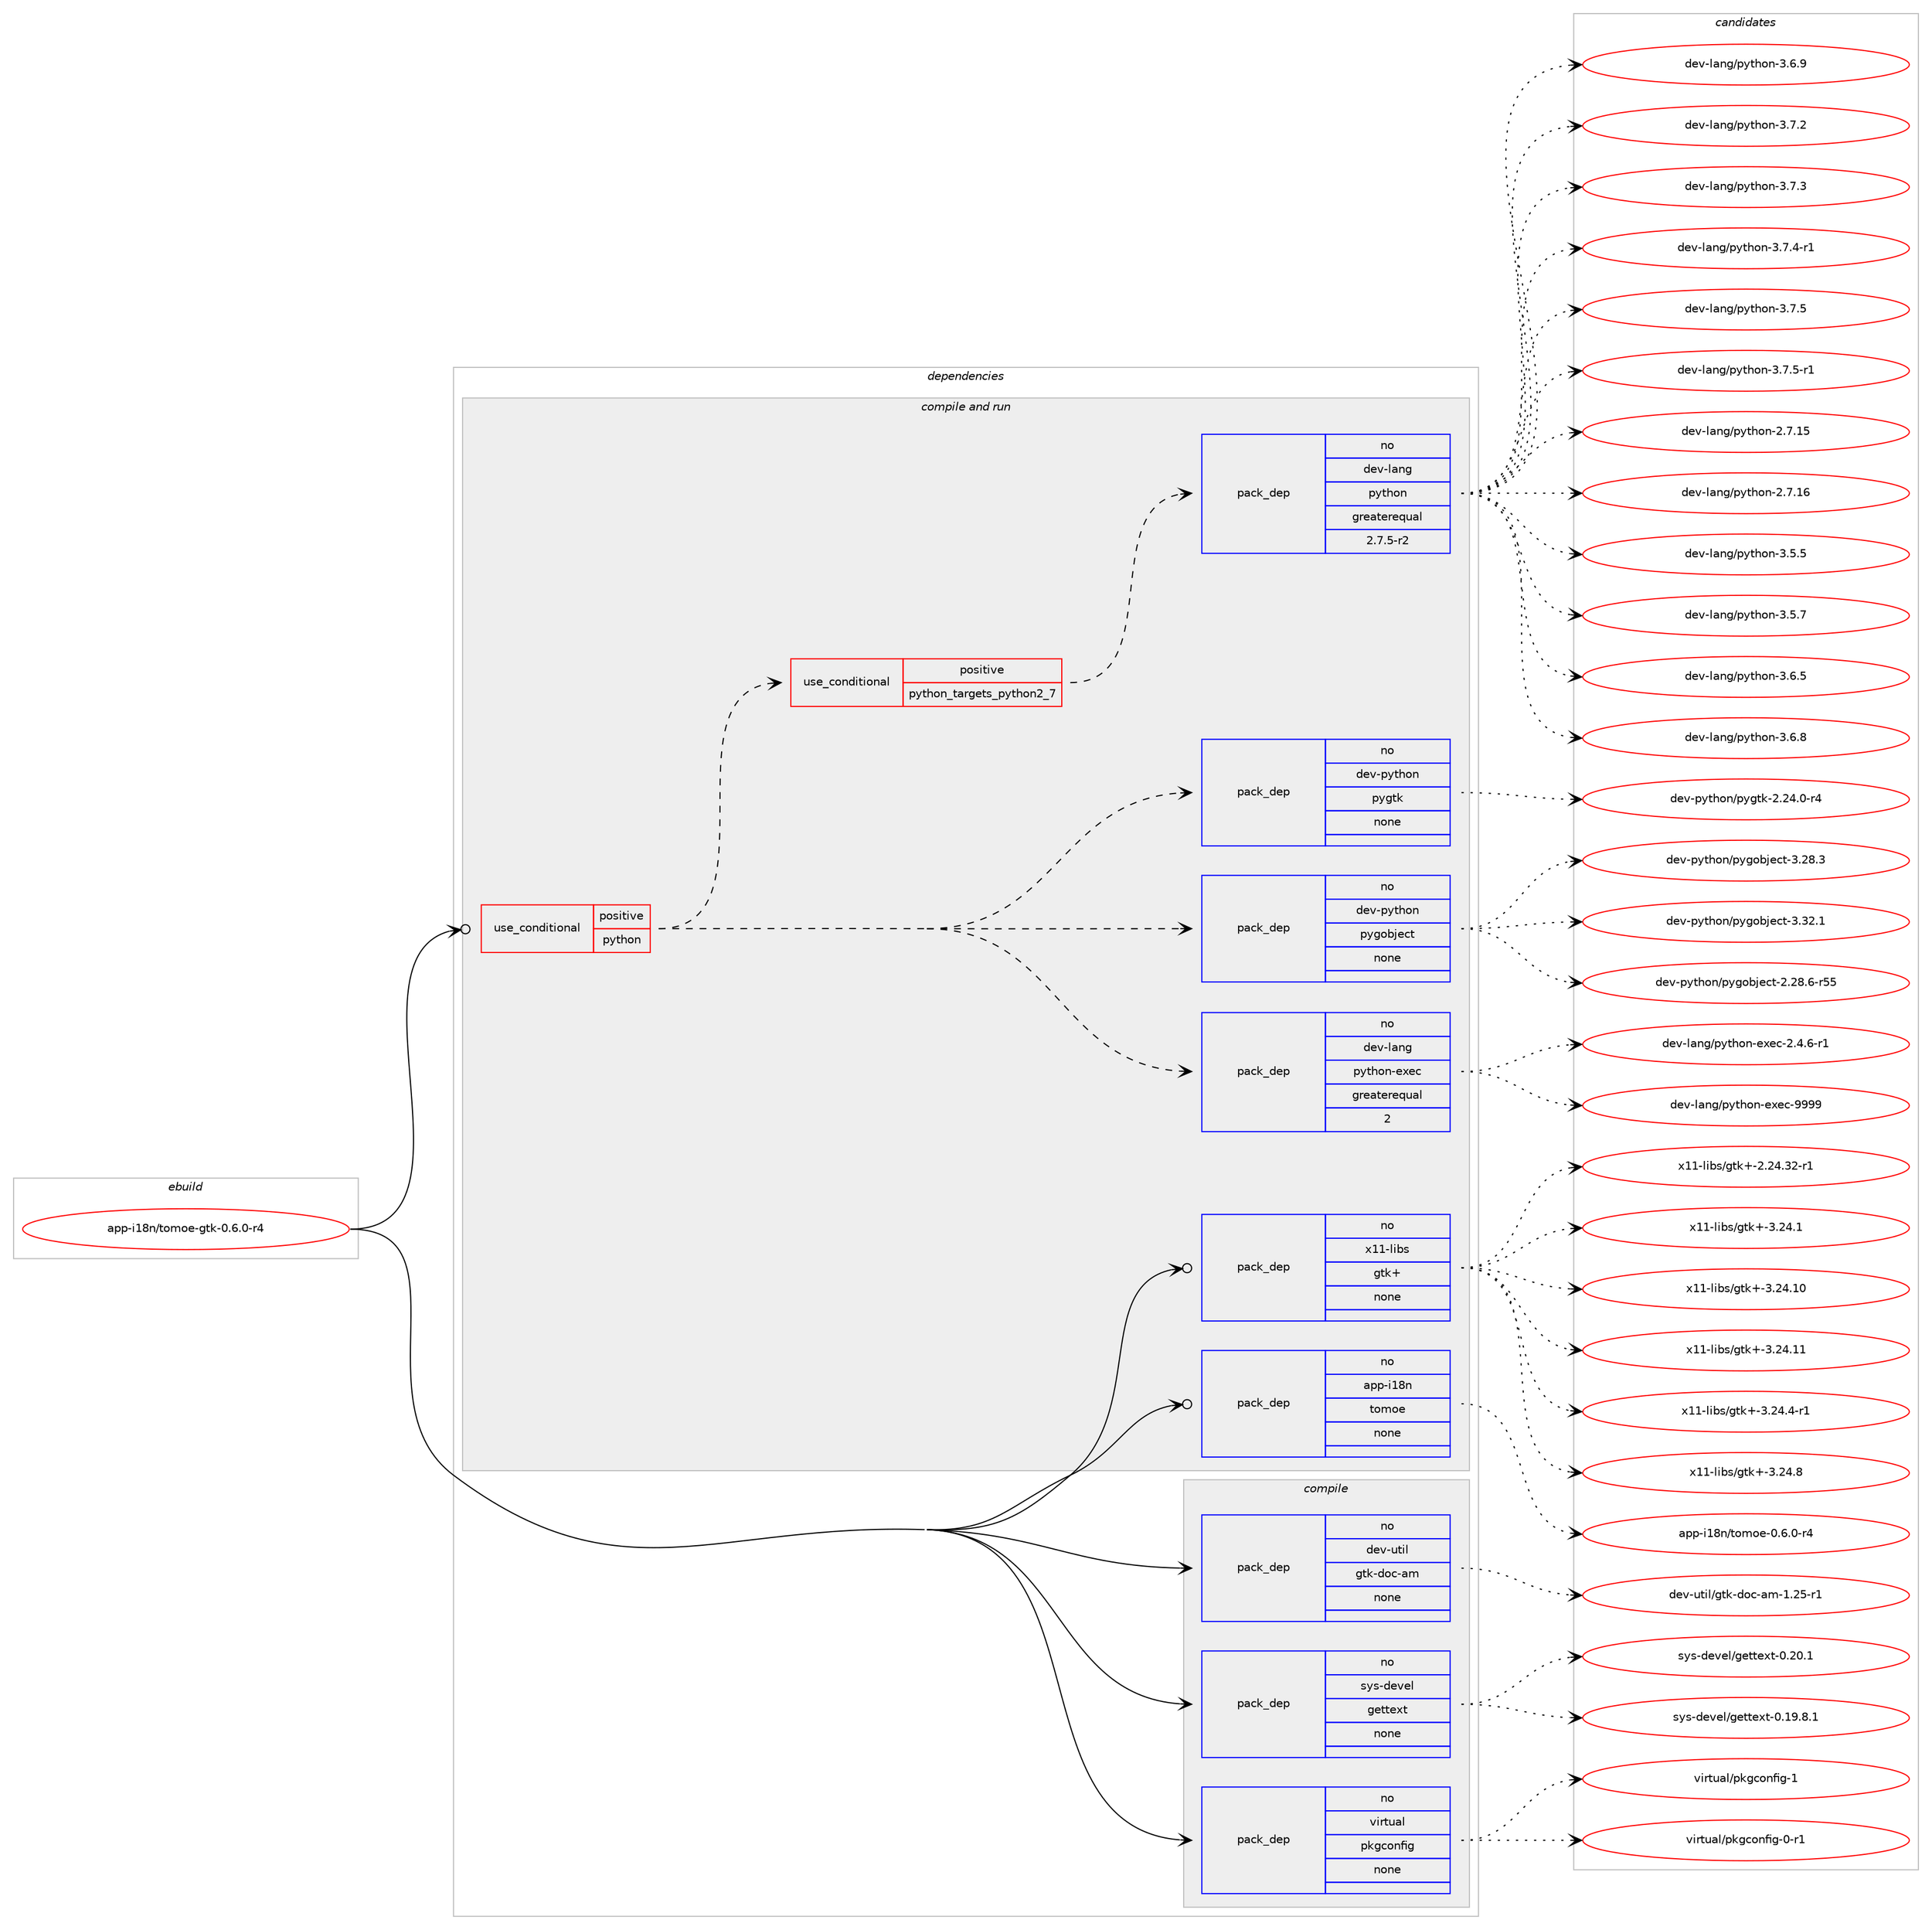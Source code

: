 digraph prolog {

# *************
# Graph options
# *************

newrank=true;
concentrate=true;
compound=true;
graph [rankdir=LR,fontname=Helvetica,fontsize=10,ranksep=1.5];#, ranksep=2.5, nodesep=0.2];
edge  [arrowhead=vee];
node  [fontname=Helvetica,fontsize=10];

# **********
# The ebuild
# **********

subgraph cluster_leftcol {
color=gray;
rank=same;
label=<<i>ebuild</i>>;
id [label="app-i18n/tomoe-gtk-0.6.0-r4", color=red, width=4, href="../app-i18n/tomoe-gtk-0.6.0-r4.svg"];
}

# ****************
# The dependencies
# ****************

subgraph cluster_midcol {
color=gray;
label=<<i>dependencies</i>>;
subgraph cluster_compile {
fillcolor="#eeeeee";
style=filled;
label=<<i>compile</i>>;
subgraph pack368410 {
dependency495822 [label=<<TABLE BORDER="0" CELLBORDER="1" CELLSPACING="0" CELLPADDING="4" WIDTH="220"><TR><TD ROWSPAN="6" CELLPADDING="30">pack_dep</TD></TR><TR><TD WIDTH="110">no</TD></TR><TR><TD>dev-util</TD></TR><TR><TD>gtk-doc-am</TD></TR><TR><TD>none</TD></TR><TR><TD></TD></TR></TABLE>>, shape=none, color=blue];
}
id:e -> dependency495822:w [weight=20,style="solid",arrowhead="vee"];
subgraph pack368411 {
dependency495823 [label=<<TABLE BORDER="0" CELLBORDER="1" CELLSPACING="0" CELLPADDING="4" WIDTH="220"><TR><TD ROWSPAN="6" CELLPADDING="30">pack_dep</TD></TR><TR><TD WIDTH="110">no</TD></TR><TR><TD>sys-devel</TD></TR><TR><TD>gettext</TD></TR><TR><TD>none</TD></TR><TR><TD></TD></TR></TABLE>>, shape=none, color=blue];
}
id:e -> dependency495823:w [weight=20,style="solid",arrowhead="vee"];
subgraph pack368412 {
dependency495824 [label=<<TABLE BORDER="0" CELLBORDER="1" CELLSPACING="0" CELLPADDING="4" WIDTH="220"><TR><TD ROWSPAN="6" CELLPADDING="30">pack_dep</TD></TR><TR><TD WIDTH="110">no</TD></TR><TR><TD>virtual</TD></TR><TR><TD>pkgconfig</TD></TR><TR><TD>none</TD></TR><TR><TD></TD></TR></TABLE>>, shape=none, color=blue];
}
id:e -> dependency495824:w [weight=20,style="solid",arrowhead="vee"];
}
subgraph cluster_compileandrun {
fillcolor="#eeeeee";
style=filled;
label=<<i>compile and run</i>>;
subgraph cond118462 {
dependency495825 [label=<<TABLE BORDER="0" CELLBORDER="1" CELLSPACING="0" CELLPADDING="4"><TR><TD ROWSPAN="3" CELLPADDING="10">use_conditional</TD></TR><TR><TD>positive</TD></TR><TR><TD>python</TD></TR></TABLE>>, shape=none, color=red];
subgraph cond118463 {
dependency495826 [label=<<TABLE BORDER="0" CELLBORDER="1" CELLSPACING="0" CELLPADDING="4"><TR><TD ROWSPAN="3" CELLPADDING="10">use_conditional</TD></TR><TR><TD>positive</TD></TR><TR><TD>python_targets_python2_7</TD></TR></TABLE>>, shape=none, color=red];
subgraph pack368413 {
dependency495827 [label=<<TABLE BORDER="0" CELLBORDER="1" CELLSPACING="0" CELLPADDING="4" WIDTH="220"><TR><TD ROWSPAN="6" CELLPADDING="30">pack_dep</TD></TR><TR><TD WIDTH="110">no</TD></TR><TR><TD>dev-lang</TD></TR><TR><TD>python</TD></TR><TR><TD>greaterequal</TD></TR><TR><TD>2.7.5-r2</TD></TR></TABLE>>, shape=none, color=blue];
}
dependency495826:e -> dependency495827:w [weight=20,style="dashed",arrowhead="vee"];
}
dependency495825:e -> dependency495826:w [weight=20,style="dashed",arrowhead="vee"];
subgraph pack368414 {
dependency495828 [label=<<TABLE BORDER="0" CELLBORDER="1" CELLSPACING="0" CELLPADDING="4" WIDTH="220"><TR><TD ROWSPAN="6" CELLPADDING="30">pack_dep</TD></TR><TR><TD WIDTH="110">no</TD></TR><TR><TD>dev-lang</TD></TR><TR><TD>python-exec</TD></TR><TR><TD>greaterequal</TD></TR><TR><TD>2</TD></TR></TABLE>>, shape=none, color=blue];
}
dependency495825:e -> dependency495828:w [weight=20,style="dashed",arrowhead="vee"];
subgraph pack368415 {
dependency495829 [label=<<TABLE BORDER="0" CELLBORDER="1" CELLSPACING="0" CELLPADDING="4" WIDTH="220"><TR><TD ROWSPAN="6" CELLPADDING="30">pack_dep</TD></TR><TR><TD WIDTH="110">no</TD></TR><TR><TD>dev-python</TD></TR><TR><TD>pygobject</TD></TR><TR><TD>none</TD></TR><TR><TD></TD></TR></TABLE>>, shape=none, color=blue];
}
dependency495825:e -> dependency495829:w [weight=20,style="dashed",arrowhead="vee"];
subgraph pack368416 {
dependency495830 [label=<<TABLE BORDER="0" CELLBORDER="1" CELLSPACING="0" CELLPADDING="4" WIDTH="220"><TR><TD ROWSPAN="6" CELLPADDING="30">pack_dep</TD></TR><TR><TD WIDTH="110">no</TD></TR><TR><TD>dev-python</TD></TR><TR><TD>pygtk</TD></TR><TR><TD>none</TD></TR><TR><TD></TD></TR></TABLE>>, shape=none, color=blue];
}
dependency495825:e -> dependency495830:w [weight=20,style="dashed",arrowhead="vee"];
}
id:e -> dependency495825:w [weight=20,style="solid",arrowhead="odotvee"];
subgraph pack368417 {
dependency495831 [label=<<TABLE BORDER="0" CELLBORDER="1" CELLSPACING="0" CELLPADDING="4" WIDTH="220"><TR><TD ROWSPAN="6" CELLPADDING="30">pack_dep</TD></TR><TR><TD WIDTH="110">no</TD></TR><TR><TD>app-i18n</TD></TR><TR><TD>tomoe</TD></TR><TR><TD>none</TD></TR><TR><TD></TD></TR></TABLE>>, shape=none, color=blue];
}
id:e -> dependency495831:w [weight=20,style="solid",arrowhead="odotvee"];
subgraph pack368418 {
dependency495832 [label=<<TABLE BORDER="0" CELLBORDER="1" CELLSPACING="0" CELLPADDING="4" WIDTH="220"><TR><TD ROWSPAN="6" CELLPADDING="30">pack_dep</TD></TR><TR><TD WIDTH="110">no</TD></TR><TR><TD>x11-libs</TD></TR><TR><TD>gtk+</TD></TR><TR><TD>none</TD></TR><TR><TD></TD></TR></TABLE>>, shape=none, color=blue];
}
id:e -> dependency495832:w [weight=20,style="solid",arrowhead="odotvee"];
}
subgraph cluster_run {
fillcolor="#eeeeee";
style=filled;
label=<<i>run</i>>;
}
}

# **************
# The candidates
# **************

subgraph cluster_choices {
rank=same;
color=gray;
label=<<i>candidates</i>>;

subgraph choice368410 {
color=black;
nodesep=1;
choice10010111845117116105108471031161074510011199459710945494650534511449 [label="dev-util/gtk-doc-am-1.25-r1", color=red, width=4,href="../dev-util/gtk-doc-am-1.25-r1.svg"];
dependency495822:e -> choice10010111845117116105108471031161074510011199459710945494650534511449:w [style=dotted,weight="100"];
}
subgraph choice368411 {
color=black;
nodesep=1;
choice1151211154510010111810110847103101116116101120116454846495746564649 [label="sys-devel/gettext-0.19.8.1", color=red, width=4,href="../sys-devel/gettext-0.19.8.1.svg"];
choice115121115451001011181011084710310111611610112011645484650484649 [label="sys-devel/gettext-0.20.1", color=red, width=4,href="../sys-devel/gettext-0.20.1.svg"];
dependency495823:e -> choice1151211154510010111810110847103101116116101120116454846495746564649:w [style=dotted,weight="100"];
dependency495823:e -> choice115121115451001011181011084710310111611610112011645484650484649:w [style=dotted,weight="100"];
}
subgraph choice368412 {
color=black;
nodesep=1;
choice11810511411611797108471121071039911111010210510345484511449 [label="virtual/pkgconfig-0-r1", color=red, width=4,href="../virtual/pkgconfig-0-r1.svg"];
choice1181051141161179710847112107103991111101021051034549 [label="virtual/pkgconfig-1", color=red, width=4,href="../virtual/pkgconfig-1.svg"];
dependency495824:e -> choice11810511411611797108471121071039911111010210510345484511449:w [style=dotted,weight="100"];
dependency495824:e -> choice1181051141161179710847112107103991111101021051034549:w [style=dotted,weight="100"];
}
subgraph choice368413 {
color=black;
nodesep=1;
choice10010111845108971101034711212111610411111045504655464953 [label="dev-lang/python-2.7.15", color=red, width=4,href="../dev-lang/python-2.7.15.svg"];
choice10010111845108971101034711212111610411111045504655464954 [label="dev-lang/python-2.7.16", color=red, width=4,href="../dev-lang/python-2.7.16.svg"];
choice100101118451089711010347112121116104111110455146534653 [label="dev-lang/python-3.5.5", color=red, width=4,href="../dev-lang/python-3.5.5.svg"];
choice100101118451089711010347112121116104111110455146534655 [label="dev-lang/python-3.5.7", color=red, width=4,href="../dev-lang/python-3.5.7.svg"];
choice100101118451089711010347112121116104111110455146544653 [label="dev-lang/python-3.6.5", color=red, width=4,href="../dev-lang/python-3.6.5.svg"];
choice100101118451089711010347112121116104111110455146544656 [label="dev-lang/python-3.6.8", color=red, width=4,href="../dev-lang/python-3.6.8.svg"];
choice100101118451089711010347112121116104111110455146544657 [label="dev-lang/python-3.6.9", color=red, width=4,href="../dev-lang/python-3.6.9.svg"];
choice100101118451089711010347112121116104111110455146554650 [label="dev-lang/python-3.7.2", color=red, width=4,href="../dev-lang/python-3.7.2.svg"];
choice100101118451089711010347112121116104111110455146554651 [label="dev-lang/python-3.7.3", color=red, width=4,href="../dev-lang/python-3.7.3.svg"];
choice1001011184510897110103471121211161041111104551465546524511449 [label="dev-lang/python-3.7.4-r1", color=red, width=4,href="../dev-lang/python-3.7.4-r1.svg"];
choice100101118451089711010347112121116104111110455146554653 [label="dev-lang/python-3.7.5", color=red, width=4,href="../dev-lang/python-3.7.5.svg"];
choice1001011184510897110103471121211161041111104551465546534511449 [label="dev-lang/python-3.7.5-r1", color=red, width=4,href="../dev-lang/python-3.7.5-r1.svg"];
dependency495827:e -> choice10010111845108971101034711212111610411111045504655464953:w [style=dotted,weight="100"];
dependency495827:e -> choice10010111845108971101034711212111610411111045504655464954:w [style=dotted,weight="100"];
dependency495827:e -> choice100101118451089711010347112121116104111110455146534653:w [style=dotted,weight="100"];
dependency495827:e -> choice100101118451089711010347112121116104111110455146534655:w [style=dotted,weight="100"];
dependency495827:e -> choice100101118451089711010347112121116104111110455146544653:w [style=dotted,weight="100"];
dependency495827:e -> choice100101118451089711010347112121116104111110455146544656:w [style=dotted,weight="100"];
dependency495827:e -> choice100101118451089711010347112121116104111110455146544657:w [style=dotted,weight="100"];
dependency495827:e -> choice100101118451089711010347112121116104111110455146554650:w [style=dotted,weight="100"];
dependency495827:e -> choice100101118451089711010347112121116104111110455146554651:w [style=dotted,weight="100"];
dependency495827:e -> choice1001011184510897110103471121211161041111104551465546524511449:w [style=dotted,weight="100"];
dependency495827:e -> choice100101118451089711010347112121116104111110455146554653:w [style=dotted,weight="100"];
dependency495827:e -> choice1001011184510897110103471121211161041111104551465546534511449:w [style=dotted,weight="100"];
}
subgraph choice368414 {
color=black;
nodesep=1;
choice10010111845108971101034711212111610411111045101120101994550465246544511449 [label="dev-lang/python-exec-2.4.6-r1", color=red, width=4,href="../dev-lang/python-exec-2.4.6-r1.svg"];
choice10010111845108971101034711212111610411111045101120101994557575757 [label="dev-lang/python-exec-9999", color=red, width=4,href="../dev-lang/python-exec-9999.svg"];
dependency495828:e -> choice10010111845108971101034711212111610411111045101120101994550465246544511449:w [style=dotted,weight="100"];
dependency495828:e -> choice10010111845108971101034711212111610411111045101120101994557575757:w [style=dotted,weight="100"];
}
subgraph choice368415 {
color=black;
nodesep=1;
choice1001011184511212111610411111047112121103111981061019911645504650564654451145353 [label="dev-python/pygobject-2.28.6-r55", color=red, width=4,href="../dev-python/pygobject-2.28.6-r55.svg"];
choice1001011184511212111610411111047112121103111981061019911645514650564651 [label="dev-python/pygobject-3.28.3", color=red, width=4,href="../dev-python/pygobject-3.28.3.svg"];
choice1001011184511212111610411111047112121103111981061019911645514651504649 [label="dev-python/pygobject-3.32.1", color=red, width=4,href="../dev-python/pygobject-3.32.1.svg"];
dependency495829:e -> choice1001011184511212111610411111047112121103111981061019911645504650564654451145353:w [style=dotted,weight="100"];
dependency495829:e -> choice1001011184511212111610411111047112121103111981061019911645514650564651:w [style=dotted,weight="100"];
dependency495829:e -> choice1001011184511212111610411111047112121103111981061019911645514651504649:w [style=dotted,weight="100"];
}
subgraph choice368416 {
color=black;
nodesep=1;
choice1001011184511212111610411111047112121103116107455046505246484511452 [label="dev-python/pygtk-2.24.0-r4", color=red, width=4,href="../dev-python/pygtk-2.24.0-r4.svg"];
dependency495830:e -> choice1001011184511212111610411111047112121103116107455046505246484511452:w [style=dotted,weight="100"];
}
subgraph choice368417 {
color=black;
nodesep=1;
choice97112112451054956110471161111091111014548465446484511452 [label="app-i18n/tomoe-0.6.0-r4", color=red, width=4,href="../app-i18n/tomoe-0.6.0-r4.svg"];
dependency495831:e -> choice97112112451054956110471161111091111014548465446484511452:w [style=dotted,weight="100"];
}
subgraph choice368418 {
color=black;
nodesep=1;
choice12049494510810598115471031161074345504650524651504511449 [label="x11-libs/gtk+-2.24.32-r1", color=red, width=4,href="../x11-libs/gtk+-2.24.32-r1.svg"];
choice12049494510810598115471031161074345514650524649 [label="x11-libs/gtk+-3.24.1", color=red, width=4,href="../x11-libs/gtk+-3.24.1.svg"];
choice1204949451081059811547103116107434551465052464948 [label="x11-libs/gtk+-3.24.10", color=red, width=4,href="../x11-libs/gtk+-3.24.10.svg"];
choice1204949451081059811547103116107434551465052464949 [label="x11-libs/gtk+-3.24.11", color=red, width=4,href="../x11-libs/gtk+-3.24.11.svg"];
choice120494945108105981154710311610743455146505246524511449 [label="x11-libs/gtk+-3.24.4-r1", color=red, width=4,href="../x11-libs/gtk+-3.24.4-r1.svg"];
choice12049494510810598115471031161074345514650524656 [label="x11-libs/gtk+-3.24.8", color=red, width=4,href="../x11-libs/gtk+-3.24.8.svg"];
dependency495832:e -> choice12049494510810598115471031161074345504650524651504511449:w [style=dotted,weight="100"];
dependency495832:e -> choice12049494510810598115471031161074345514650524649:w [style=dotted,weight="100"];
dependency495832:e -> choice1204949451081059811547103116107434551465052464948:w [style=dotted,weight="100"];
dependency495832:e -> choice1204949451081059811547103116107434551465052464949:w [style=dotted,weight="100"];
dependency495832:e -> choice120494945108105981154710311610743455146505246524511449:w [style=dotted,weight="100"];
dependency495832:e -> choice12049494510810598115471031161074345514650524656:w [style=dotted,weight="100"];
}
}

}
